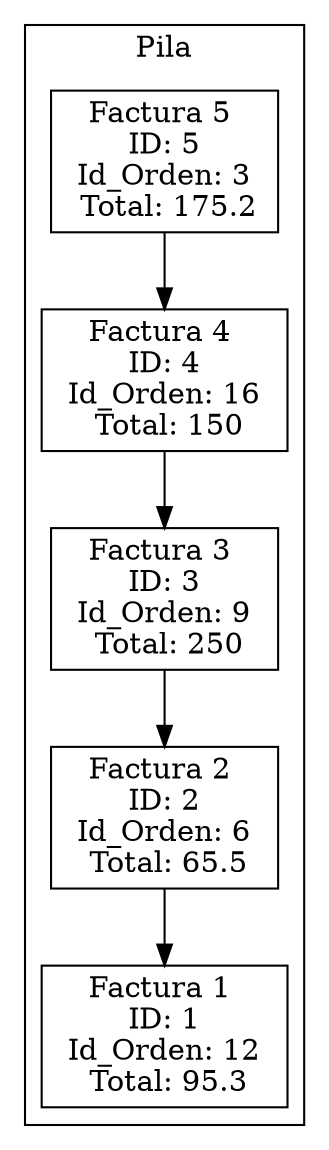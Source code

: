 digraph G {
    node [shape=record];
    rankdir=TB;
    subgraph cluster_0 {
        label = "Pila";
        n5 [label = "{<data> Factura 5 \n ID: 5 \n Id_Orden: 3 \n Total: 175.2}"];
        n4 [label = "{<data> Factura 4 \n ID: 4 \n Id_Orden: 16 \n Total: 150}"];
        n3 [label = "{<data> Factura 3 \n ID: 3 \n Id_Orden: 9 \n Total: 250}"];
        n2 [label = "{<data> Factura 2 \n ID: 2 \n Id_Orden: 6 \n Total: 65.5}"];
        n1 [label = "{<data> Factura 1 \n ID: 1 \n Id_Orden: 12 \n Total: 95.3}"];
        n5 -> n4;
        n4 -> n3;
        n3 -> n2;
        n2 -> n1;
    }
}
